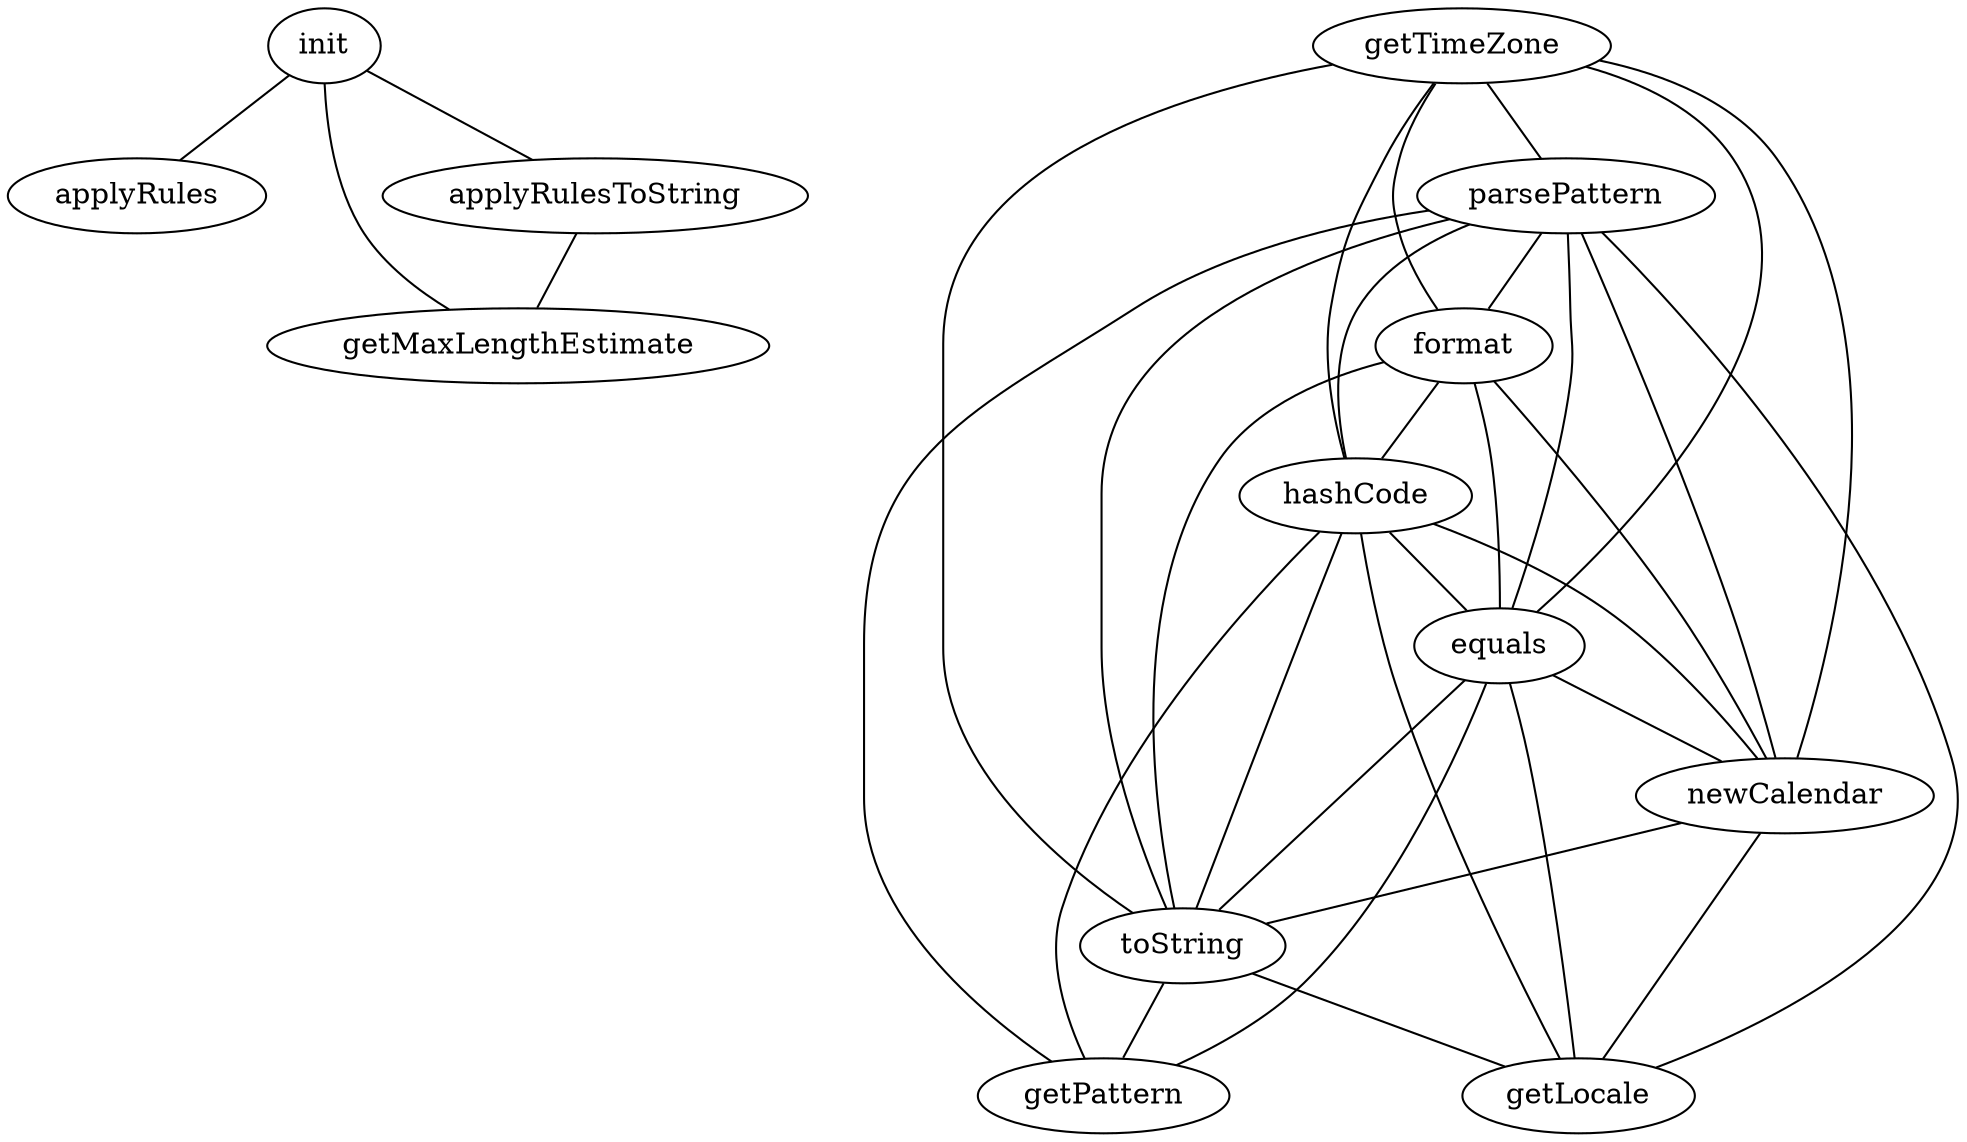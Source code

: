 strict graph ip_map {
init--applyRules;
init--getMaxLengthEstimate;
init--applyRulesToString;
getTimeZone--hashCode;
getTimeZone--parsePattern;
getTimeZone--equals;
getTimeZone--format;
getTimeZone--newCalendar;
getTimeZone--toString;
parsePattern--hashCode;
parsePattern--equals;
parsePattern--format;
parsePattern--newCalendar;
parsePattern--toString;
parsePattern--getPattern;
parsePattern--getLocale;
format--hashCode;
format--equals;
format--newCalendar;
format--toString;
applyRulesToString--getMaxLengthEstimate;
hashCode--equals;
hashCode--newCalendar;
hashCode--toString;
hashCode--getPattern;
hashCode--getLocale;
equals--newCalendar;
equals--toString;
equals--getPattern;
equals--getLocale;
newCalendar--toString;
newCalendar--getLocale;
toString--getPattern;
toString--getLocale;
}